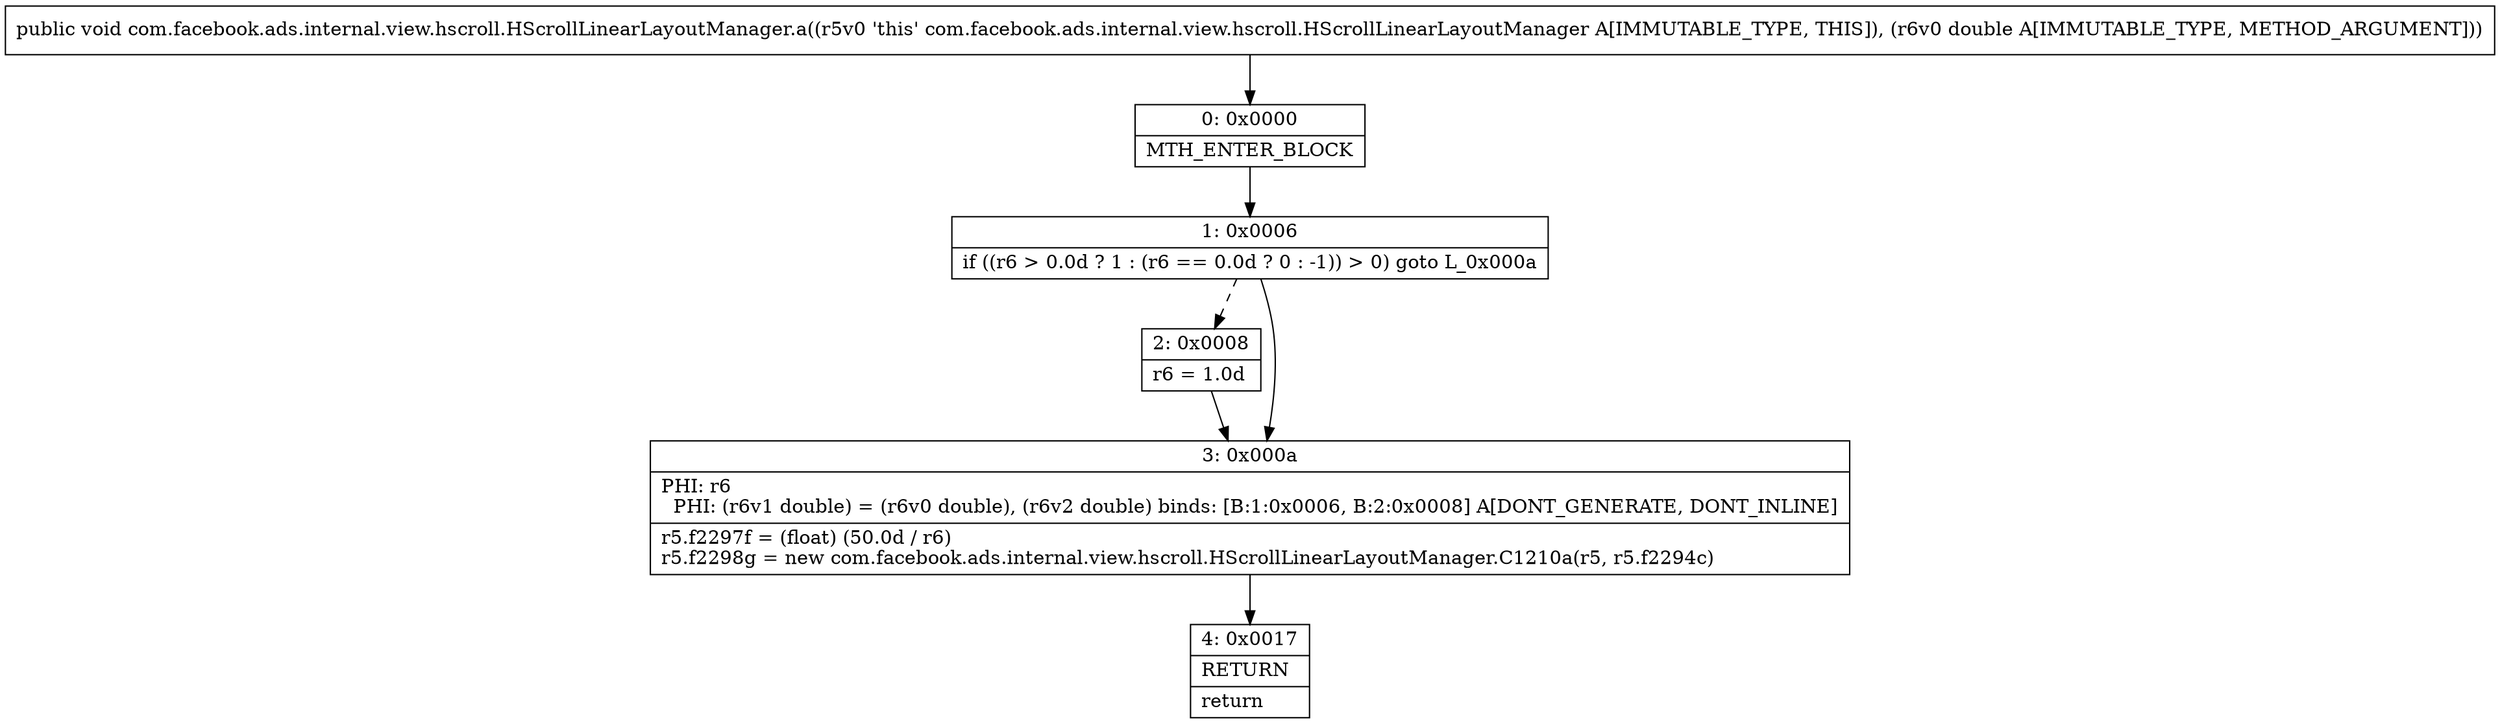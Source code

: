 digraph "CFG forcom.facebook.ads.internal.view.hscroll.HScrollLinearLayoutManager.a(D)V" {
Node_0 [shape=record,label="{0\:\ 0x0000|MTH_ENTER_BLOCK\l}"];
Node_1 [shape=record,label="{1\:\ 0x0006|if ((r6 \> 0.0d ? 1 : (r6 == 0.0d ? 0 : \-1)) \> 0) goto L_0x000a\l}"];
Node_2 [shape=record,label="{2\:\ 0x0008|r6 = 1.0d\l}"];
Node_3 [shape=record,label="{3\:\ 0x000a|PHI: r6 \l  PHI: (r6v1 double) = (r6v0 double), (r6v2 double) binds: [B:1:0x0006, B:2:0x0008] A[DONT_GENERATE, DONT_INLINE]\l|r5.f2297f = (float) (50.0d \/ r6)\lr5.f2298g = new com.facebook.ads.internal.view.hscroll.HScrollLinearLayoutManager.C1210a(r5, r5.f2294c)\l}"];
Node_4 [shape=record,label="{4\:\ 0x0017|RETURN\l|return\l}"];
MethodNode[shape=record,label="{public void com.facebook.ads.internal.view.hscroll.HScrollLinearLayoutManager.a((r5v0 'this' com.facebook.ads.internal.view.hscroll.HScrollLinearLayoutManager A[IMMUTABLE_TYPE, THIS]), (r6v0 double A[IMMUTABLE_TYPE, METHOD_ARGUMENT])) }"];
MethodNode -> Node_0;
Node_0 -> Node_1;
Node_1 -> Node_2[style=dashed];
Node_1 -> Node_3;
Node_2 -> Node_3;
Node_3 -> Node_4;
}

